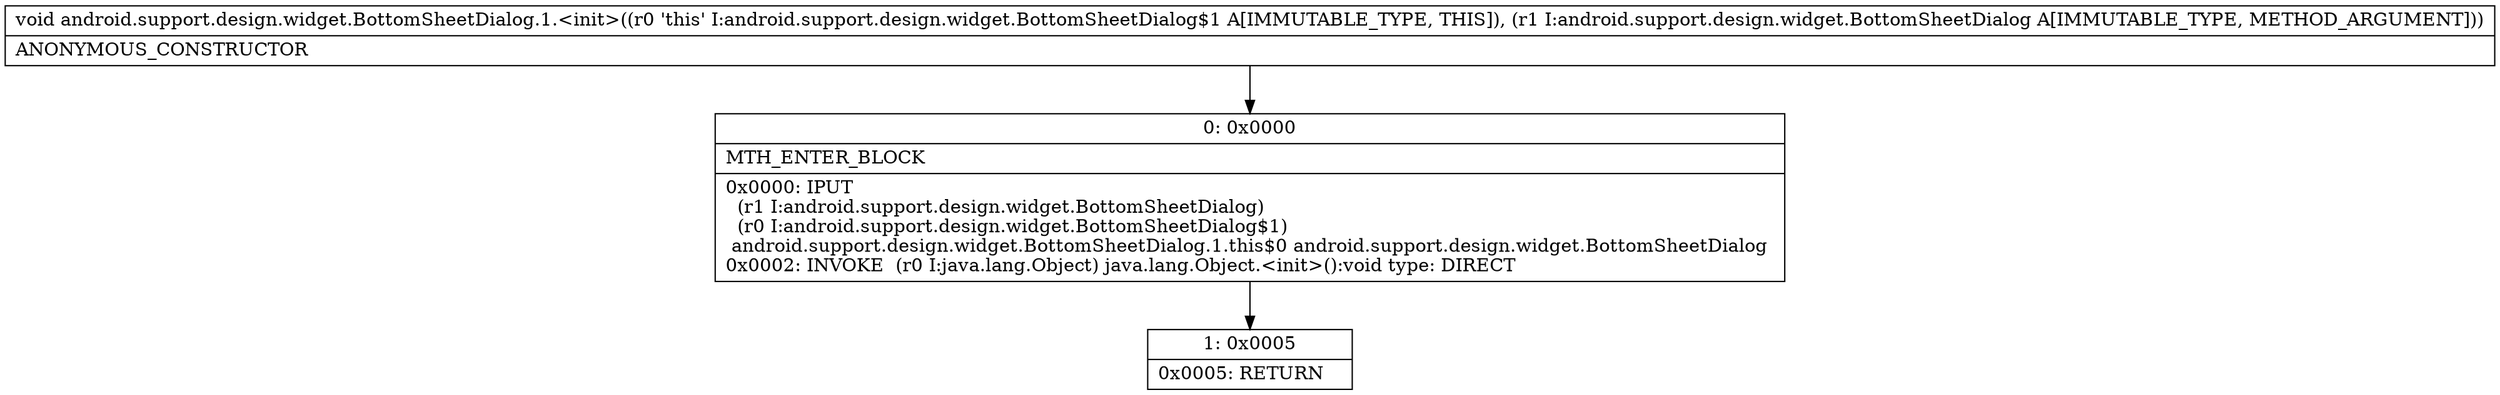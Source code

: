 digraph "CFG forandroid.support.design.widget.BottomSheetDialog.1.\<init\>(Landroid\/support\/design\/widget\/BottomSheetDialog;)V" {
Node_0 [shape=record,label="{0\:\ 0x0000|MTH_ENTER_BLOCK\l|0x0000: IPUT  \l  (r1 I:android.support.design.widget.BottomSheetDialog)\l  (r0 I:android.support.design.widget.BottomSheetDialog$1)\l android.support.design.widget.BottomSheetDialog.1.this$0 android.support.design.widget.BottomSheetDialog \l0x0002: INVOKE  (r0 I:java.lang.Object) java.lang.Object.\<init\>():void type: DIRECT \l}"];
Node_1 [shape=record,label="{1\:\ 0x0005|0x0005: RETURN   \l}"];
MethodNode[shape=record,label="{void android.support.design.widget.BottomSheetDialog.1.\<init\>((r0 'this' I:android.support.design.widget.BottomSheetDialog$1 A[IMMUTABLE_TYPE, THIS]), (r1 I:android.support.design.widget.BottomSheetDialog A[IMMUTABLE_TYPE, METHOD_ARGUMENT]))  | ANONYMOUS_CONSTRUCTOR\l}"];
MethodNode -> Node_0;
Node_0 -> Node_1;
}

